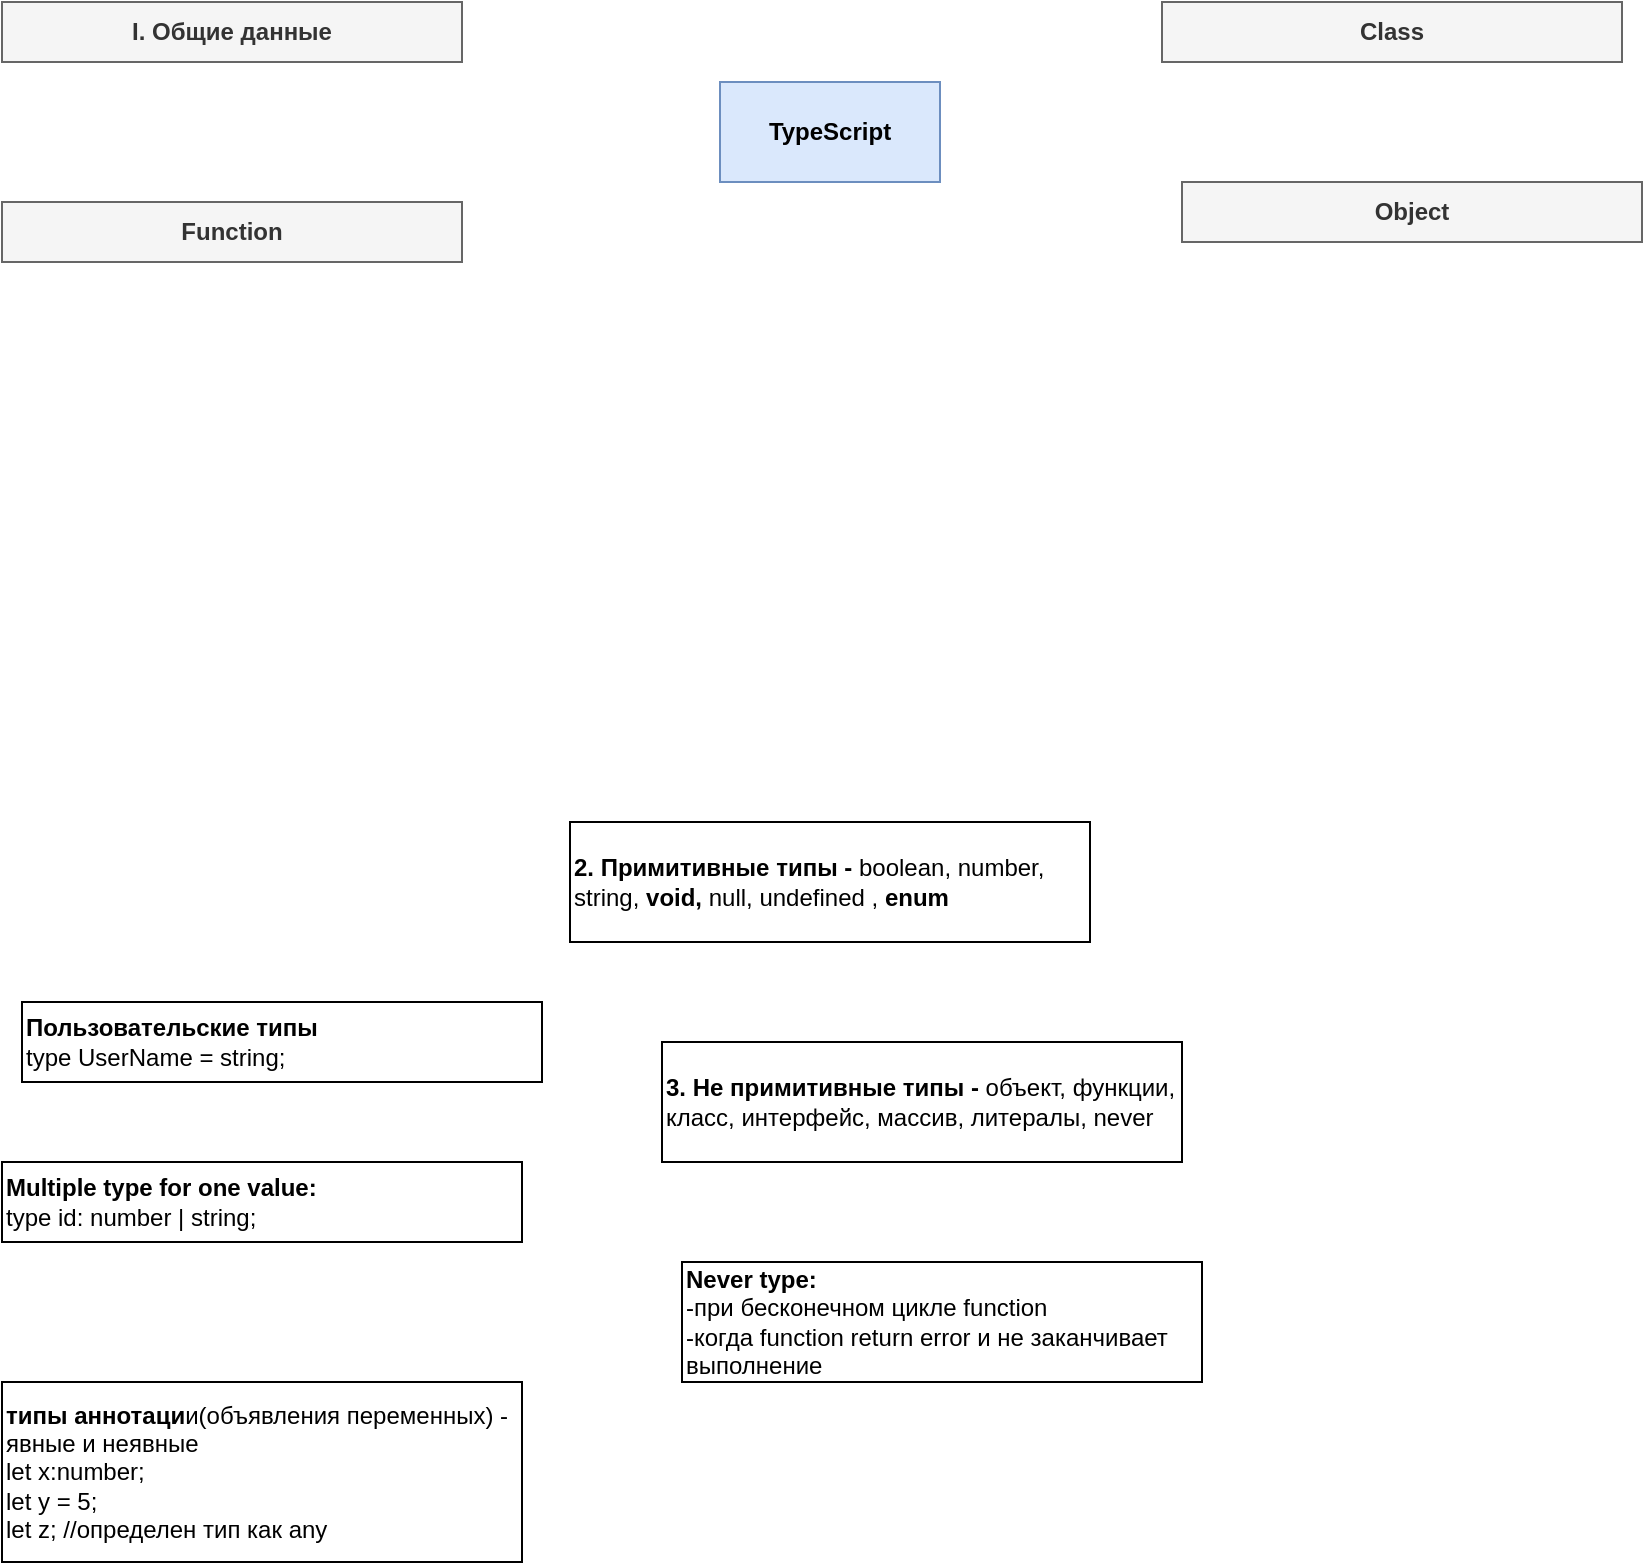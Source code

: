 <mxfile version="16.5.6" type="github"><diagram id="ckAerFM2I3_QofpGEC0q" name="Page-1"><mxGraphModel dx="992" dy="885" grid="1" gridSize="10" guides="1" tooltips="1" connect="1" arrows="1" fold="1" page="1" pageScale="1" pageWidth="827" pageHeight="1169" math="0" shadow="0"><root><mxCell id="0"/><mxCell id="1" parent="0"/><mxCell id="cMRPgFcUpvOum6trfaYl-1" value="TypeScript" style="rounded=0;whiteSpace=wrap;html=1;fillColor=#dae8fc;strokeColor=#6c8ebf;fontStyle=1" vertex="1" parent="1"><mxGeometry x="359" y="120" width="110" height="50" as="geometry"/></mxCell><mxCell id="cMRPgFcUpvOum6trfaYl-2" value="&lt;b&gt;типы аннотаци&lt;/b&gt;и(объявления переменных) - явные и неявные&lt;br&gt;let x:number;&lt;br&gt;let y = 5;&lt;br&gt;let z; //определен тип как any" style="rounded=0;whiteSpace=wrap;fontSize=12;html=1;align=left;" vertex="1" parent="1"><mxGeometry y="770" width="260" height="90" as="geometry"/></mxCell><mxCell id="cMRPgFcUpvOum6trfaYl-5" value="&lt;b&gt;2. Примитивные типы -&lt;/b&gt; boolean, number, string, &lt;b&gt;void,&lt;/b&gt; null, undefined , &lt;b&gt;enum&lt;/b&gt;" style="rounded=0;whiteSpace=wrap;fontSize=12;labelBackgroundColor=none;labelBorderColor=none;html=1;labelPosition=center;verticalLabelPosition=middle;align=left;verticalAlign=middle;" vertex="1" parent="1"><mxGeometry x="284" y="490" width="260" height="60" as="geometry"/></mxCell><mxCell id="cMRPgFcUpvOum6trfaYl-6" value="I. Общие данные" style="rounded=0;whiteSpace=wrap;html=1;fillColor=#f5f5f5;strokeColor=#666666;fontColor=#333333;fontStyle=1" vertex="1" parent="1"><mxGeometry y="80" width="230" height="30" as="geometry"/></mxCell><mxCell id="cMRPgFcUpvOum6trfaYl-8" value="&lt;b&gt;3. Не примитивные типы -&lt;/b&gt;&amp;nbsp;объект, функции, класс, интерфейс, массив, литералы, never" style="rounded=0;whiteSpace=wrap;fontSize=12;labelBackgroundColor=none;labelBorderColor=none;html=1;labelPosition=center;verticalLabelPosition=middle;align=left;verticalAlign=middle;" vertex="1" parent="1"><mxGeometry x="330" y="600" width="260" height="60" as="geometry"/></mxCell><mxCell id="cMRPgFcUpvOum6trfaYl-9" value="&lt;span&gt;&lt;b&gt;Пользовательские типы&lt;/b&gt;&lt;br&gt;type UserName = string;&lt;br&gt;&lt;/span&gt;" style="rounded=0;whiteSpace=wrap;fontSize=12;labelBackgroundColor=none;labelBorderColor=none;html=1;labelPosition=center;verticalLabelPosition=middle;align=left;verticalAlign=middle;fontStyle=0" vertex="1" parent="1"><mxGeometry x="10" y="580" width="260" height="40" as="geometry"/></mxCell><mxCell id="cMRPgFcUpvOum6trfaYl-10" value="&lt;span&gt;&lt;b&gt;Multiple type for one value:&lt;/b&gt;&lt;br&gt;type id: number | string;&lt;br&gt;&lt;/span&gt;" style="rounded=0;whiteSpace=wrap;fontSize=12;labelBackgroundColor=none;labelBorderColor=none;html=1;labelPosition=center;verticalLabelPosition=middle;align=left;verticalAlign=middle;fontStyle=0" vertex="1" parent="1"><mxGeometry y="660" width="260" height="40" as="geometry"/></mxCell><mxCell id="cMRPgFcUpvOum6trfaYl-11" value="&lt;span&gt;&lt;b&gt;Never type:&amp;nbsp;&lt;/b&gt;&lt;br&gt;-при бесконечном цикле function&lt;br&gt;-когда function return error и не заканчивает выполнение&lt;br&gt;&lt;/span&gt;" style="rounded=0;whiteSpace=wrap;fontSize=12;labelBackgroundColor=none;labelBorderColor=none;html=1;labelPosition=center;verticalLabelPosition=middle;align=left;verticalAlign=middle;fontStyle=0" vertex="1" parent="1"><mxGeometry x="340" y="710" width="260" height="60" as="geometry"/></mxCell><mxCell id="cMRPgFcUpvOum6trfaYl-12" value="Function" style="rounded=0;whiteSpace=wrap;html=1;fillColor=#f5f5f5;strokeColor=#666666;fontColor=#333333;fontStyle=1" vertex="1" parent="1"><mxGeometry y="180" width="230" height="30" as="geometry"/></mxCell><mxCell id="cMRPgFcUpvOum6trfaYl-13" value="Object" style="rounded=0;whiteSpace=wrap;html=1;fillColor=#f5f5f5;strokeColor=#666666;fontColor=#333333;fontStyle=1" vertex="1" parent="1"><mxGeometry x="590" y="170" width="230" height="30" as="geometry"/></mxCell><mxCell id="cMRPgFcUpvOum6trfaYl-14" value="Class" style="rounded=0;whiteSpace=wrap;html=1;fillColor=#f5f5f5;strokeColor=#666666;fontColor=#333333;fontStyle=1" vertex="1" parent="1"><mxGeometry x="580" y="80" width="230" height="30" as="geometry"/></mxCell></root></mxGraphModel></diagram></mxfile>